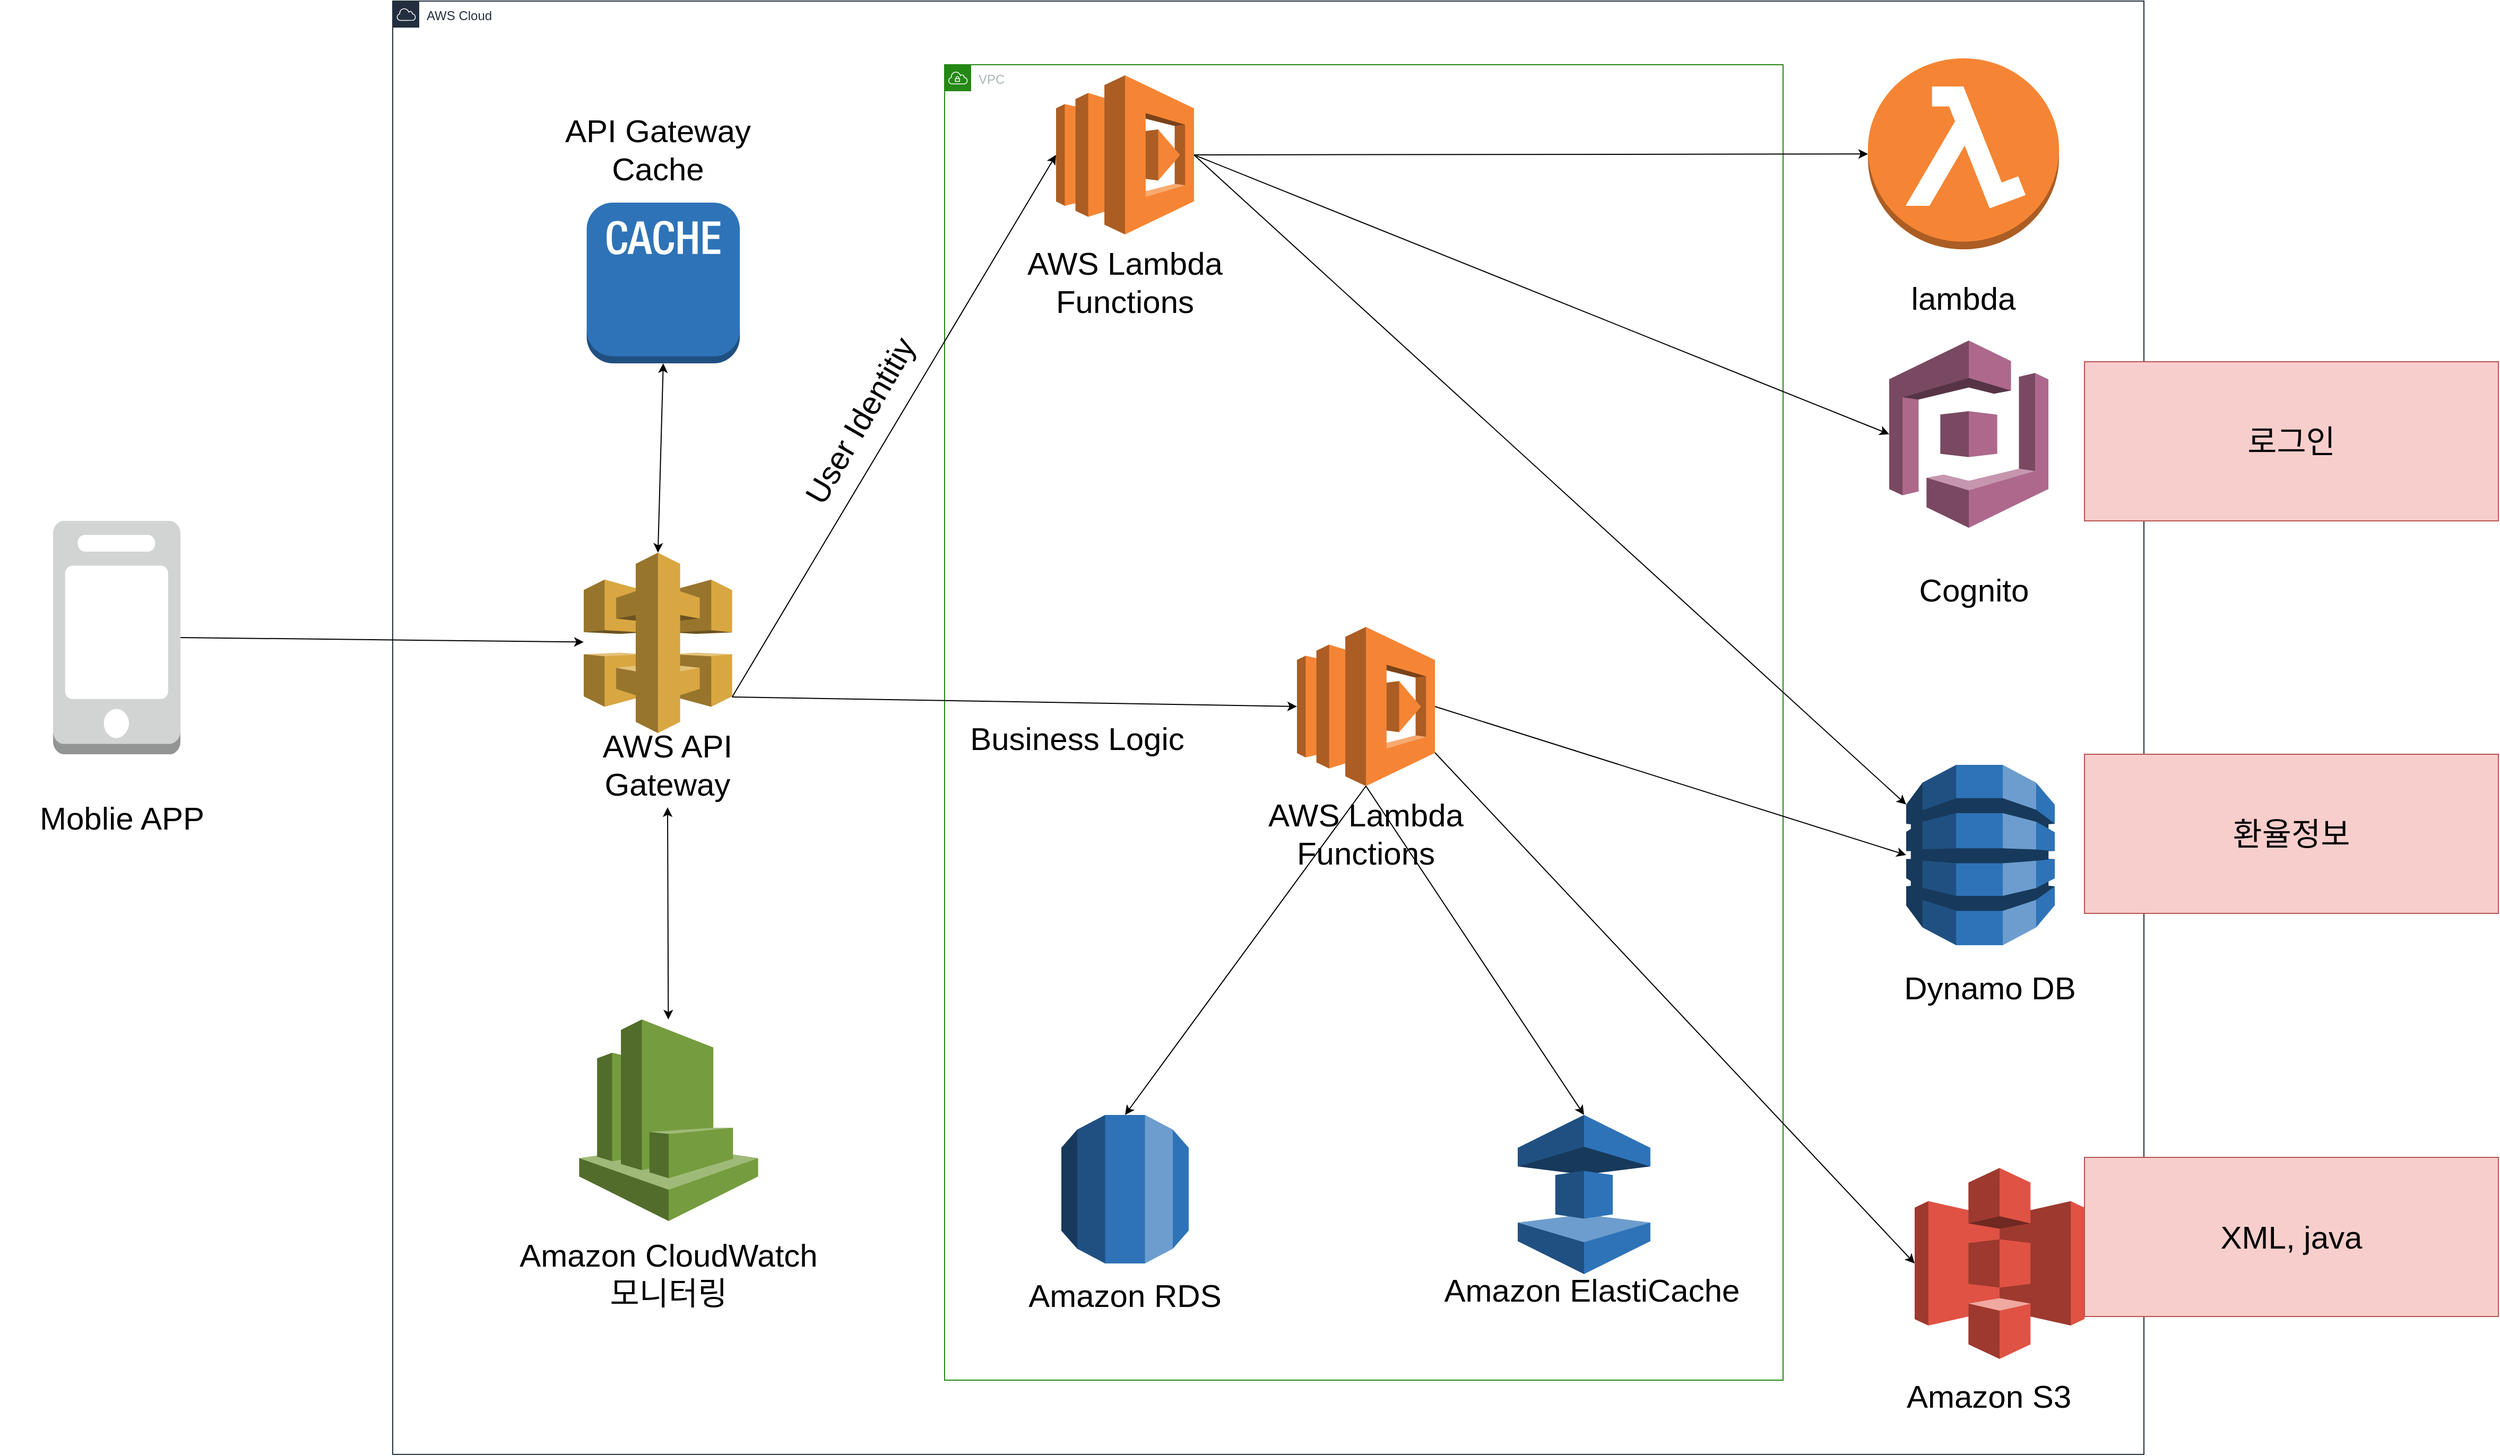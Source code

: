 <mxfile version="13.0.9" type="github"><diagram id="X-3FMuhZ6eNHyEjB3d10" name="Page-1"><mxGraphModel dx="3340" dy="2613" grid="1" gridSize="10" guides="1" tooltips="1" connect="1" arrows="1" fold="1" page="1" pageScale="1" pageWidth="827" pageHeight="1169" math="0" shadow="0"><root><mxCell id="0"/><mxCell id="1" parent="0"/><mxCell id="dWDHw6k-PX5ZHRnER9zp-1" value="AWS Cloud" style="points=[[0,0],[0.25,0],[0.5,0],[0.75,0],[1,0],[1,0.25],[1,0.5],[1,0.75],[1,1],[0.75,1],[0.5,1],[0.25,1],[0,1],[0,0.75],[0,0.5],[0,0.25]];outlineConnect=0;gradientColor=none;html=1;whiteSpace=wrap;fontSize=12;fontStyle=0;shape=mxgraph.aws4.group;grIcon=mxgraph.aws4.group_aws_cloud;strokeColor=#232F3E;fillColor=none;verticalAlign=top;align=left;spacingLeft=30;fontColor=#232F3E;dashed=0;" vertex="1" parent="1"><mxGeometry x="60" y="350" width="1650" height="1370" as="geometry"/></mxCell><mxCell id="dWDHw6k-PX5ZHRnER9zp-6" value="VPC" style="points=[[0,0],[0.25,0],[0.5,0],[0.75,0],[1,0],[1,0.25],[1,0.5],[1,0.75],[1,1],[0.75,1],[0.5,1],[0.25,1],[0,1],[0,0.75],[0,0.5],[0,0.25]];outlineConnect=0;gradientColor=none;html=1;whiteSpace=wrap;fontSize=12;fontStyle=0;shape=mxgraph.aws4.group;grIcon=mxgraph.aws4.group_vpc;strokeColor=#248814;fillColor=none;verticalAlign=top;align=left;spacingLeft=30;fontColor=#AAB7B8;dashed=0;" vertex="1" parent="1"><mxGeometry x="580" y="410" width="790" height="1240" as="geometry"/></mxCell><mxCell id="dWDHw6k-PX5ZHRnER9zp-7" value="" style="group" vertex="1" connectable="0" parent="1"><mxGeometry x="210" y="870" width="220" height="240" as="geometry"/></mxCell><mxCell id="dWDHw6k-PX5ZHRnER9zp-2" value="" style="outlineConnect=0;dashed=0;verticalLabelPosition=bottom;verticalAlign=top;align=center;html=1;shape=mxgraph.aws3.api_gateway;fillColor=#D9A741;gradientColor=none;fontSize=30;" vertex="1" parent="dWDHw6k-PX5ZHRnER9zp-7"><mxGeometry x="30" width="139.84" height="170" as="geometry"/></mxCell><mxCell id="dWDHw6k-PX5ZHRnER9zp-5" value="AWS API Gateway" style="text;html=1;strokeColor=none;fillColor=none;align=center;verticalAlign=middle;whiteSpace=wrap;rounded=0;fontSize=30;" vertex="1" parent="dWDHw6k-PX5ZHRnER9zp-7"><mxGeometry x="-1" y="160" width="220" height="80" as="geometry"/></mxCell><mxCell id="dWDHw6k-PX5ZHRnER9zp-8" value="" style="group" vertex="1" connectable="0" parent="1"><mxGeometry x="1450" y="425" width="180" height="230" as="geometry"/></mxCell><mxCell id="aYT_zz7BJw314V8VJd2y-9" value="" style="outlineConnect=0;dashed=0;verticalLabelPosition=bottom;verticalAlign=top;align=center;html=1;shape=mxgraph.aws3.lambda_function;fillColor=#F58534;gradientColor=none;" parent="dWDHw6k-PX5ZHRnER9zp-8" vertex="1"><mxGeometry y="-21" width="180" height="180" as="geometry"/></mxCell><mxCell id="aYT_zz7BJw314V8VJd2y-17" value="&lt;font style=&quot;font-size: 30px;&quot;&gt;lambda&lt;/font&gt;" style="text;html=1;strokeColor=none;fillColor=none;align=center;verticalAlign=middle;whiteSpace=wrap;rounded=0;fontSize=30;" parent="dWDHw6k-PX5ZHRnER9zp-8" vertex="1"><mxGeometry y="180" width="180" height="50" as="geometry"/></mxCell><mxCell id="dWDHw6k-PX5ZHRnER9zp-9" value="" style="group" vertex="1" connectable="0" parent="1"><mxGeometry x="1474" y="1450" width="180" height="240" as="geometry"/></mxCell><mxCell id="aYT_zz7BJw314V8VJd2y-10" value="" style="outlineConnect=0;dashed=0;verticalLabelPosition=bottom;verticalAlign=top;align=center;html=1;shape=mxgraph.aws3.s3;fillColor=#E05243;gradientColor=none;" parent="dWDHw6k-PX5ZHRnER9zp-9" vertex="1"><mxGeometry x="20" width="160" height="180" as="geometry"/></mxCell><mxCell id="aYT_zz7BJw314V8VJd2y-18" value="Amazon S3" style="text;html=1;strokeColor=none;fillColor=none;align=center;verticalAlign=middle;whiteSpace=wrap;rounded=0;fontSize=30;" parent="dWDHw6k-PX5ZHRnER9zp-9" vertex="1"><mxGeometry y="190" width="180" height="50" as="geometry"/></mxCell><mxCell id="dWDHw6k-PX5ZHRnER9zp-10" value="" style="group" vertex="1" connectable="0" parent="1"><mxGeometry x="1460" y="670" width="180" height="260" as="geometry"/></mxCell><mxCell id="aYT_zz7BJw314V8VJd2y-15" value="" style="outlineConnect=0;dashed=0;verticalLabelPosition=bottom;verticalAlign=top;align=center;html=1;shape=mxgraph.aws3.cognito;fillColor=#AD688B;gradientColor=none;" parent="dWDHw6k-PX5ZHRnER9zp-10" vertex="1"><mxGeometry x="10" width="150" height="176.5" as="geometry"/></mxCell><mxCell id="aYT_zz7BJw314V8VJd2y-19" value="&lt;font style=&quot;font-size: 30px&quot;&gt;Cognito&lt;/font&gt;" style="text;html=1;strokeColor=none;fillColor=none;align=center;verticalAlign=middle;whiteSpace=wrap;rounded=0;fontSize=30;" parent="dWDHw6k-PX5ZHRnER9zp-10" vertex="1"><mxGeometry y="210" width="180" height="50" as="geometry"/></mxCell><mxCell id="dWDHw6k-PX5ZHRnER9zp-14" value="" style="group" vertex="1" connectable="0" parent="1"><mxGeometry x="-310" y="840" width="230" height="315" as="geometry"/></mxCell><mxCell id="dWDHw6k-PX5ZHRnER9zp-12" value="" style="outlineConnect=0;dashed=0;verticalLabelPosition=bottom;verticalAlign=top;align=center;html=1;shape=mxgraph.aws3.mobile_client;fillColor=#D2D3D3;gradientColor=none;fontSize=30;" vertex="1" parent="dWDHw6k-PX5ZHRnER9zp-14"><mxGeometry x="50" width="120" height="220" as="geometry"/></mxCell><mxCell id="dWDHw6k-PX5ZHRnER9zp-13" value="Moblie APP" style="text;html=1;strokeColor=none;fillColor=none;align=center;verticalAlign=middle;whiteSpace=wrap;rounded=0;fontSize=30;" vertex="1" parent="dWDHw6k-PX5ZHRnER9zp-14"><mxGeometry y="245" width="230" height="70" as="geometry"/></mxCell><mxCell id="dWDHw6k-PX5ZHRnER9zp-17" value="" style="group" vertex="1" connectable="0" parent="1"><mxGeometry x="600" y="420" width="300" height="240" as="geometry"/></mxCell><mxCell id="dWDHw6k-PX5ZHRnER9zp-15" value="" style="outlineConnect=0;dashed=0;verticalLabelPosition=bottom;verticalAlign=top;align=center;html=1;shape=mxgraph.aws3.lambda;fillColor=#F58534;gradientColor=none;fontSize=30;" vertex="1" parent="dWDHw6k-PX5ZHRnER9zp-17"><mxGeometry x="85" width="130" height="150" as="geometry"/></mxCell><mxCell id="dWDHw6k-PX5ZHRnER9zp-16" value="AWS Lambda Functions" style="text;html=1;strokeColor=none;fillColor=none;align=center;verticalAlign=middle;whiteSpace=wrap;rounded=0;fontSize=30;" vertex="1" parent="dWDHw6k-PX5ZHRnER9zp-17"><mxGeometry y="150" width="300" height="90" as="geometry"/></mxCell><mxCell id="dWDHw6k-PX5ZHRnER9zp-18" value="" style="endArrow=classic;html=1;fontSize=30;exitX=1;exitY=0.5;exitDx=0;exitDy=0;exitPerimeter=0;" edge="1" parent="1" source="dWDHw6k-PX5ZHRnER9zp-12" target="dWDHw6k-PX5ZHRnER9zp-2"><mxGeometry width="50" height="50" relative="1" as="geometry"><mxPoint x="690" y="780" as="sourcePoint"/><mxPoint x="740" y="730" as="targetPoint"/></mxGeometry></mxCell><mxCell id="dWDHw6k-PX5ZHRnER9zp-21" value="" style="group" vertex="1" connectable="0" parent="1"><mxGeometry x="1450" y="1070" width="230" height="250" as="geometry"/></mxCell><mxCell id="dWDHw6k-PX5ZHRnER9zp-19" value="" style="outlineConnect=0;dashed=0;verticalLabelPosition=bottom;verticalAlign=top;align=center;html=1;shape=mxgraph.aws3.dynamo_db;fillColor=#2E73B8;gradientColor=none;fontSize=30;" vertex="1" parent="dWDHw6k-PX5ZHRnER9zp-21"><mxGeometry x="36" width="140" height="170" as="geometry"/></mxCell><mxCell id="dWDHw6k-PX5ZHRnER9zp-20" value="Dynamo DB" style="text;html=1;strokeColor=none;fillColor=none;align=center;verticalAlign=middle;whiteSpace=wrap;rounded=0;fontSize=30;" vertex="1" parent="dWDHw6k-PX5ZHRnER9zp-21"><mxGeometry y="170" width="230" height="80" as="geometry"/></mxCell><mxCell id="dWDHw6k-PX5ZHRnER9zp-23" value="" style="group" vertex="1" connectable="0" parent="1"><mxGeometry x="827" y="940" width="300" height="240" as="geometry"/></mxCell><mxCell id="dWDHw6k-PX5ZHRnER9zp-24" value="" style="outlineConnect=0;dashed=0;verticalLabelPosition=bottom;verticalAlign=top;align=center;html=1;shape=mxgraph.aws3.lambda;fillColor=#F58534;gradientColor=none;fontSize=30;" vertex="1" parent="dWDHw6k-PX5ZHRnER9zp-23"><mxGeometry x="85" width="130" height="150" as="geometry"/></mxCell><mxCell id="dWDHw6k-PX5ZHRnER9zp-25" value="AWS Lambda Functions" style="text;html=1;strokeColor=none;fillColor=none;align=center;verticalAlign=middle;whiteSpace=wrap;rounded=0;fontSize=30;" vertex="1" parent="dWDHw6k-PX5ZHRnER9zp-23"><mxGeometry y="150" width="300" height="90" as="geometry"/></mxCell><mxCell id="dWDHw6k-PX5ZHRnER9zp-27" value="" style="group" vertex="1" connectable="0" parent="1"><mxGeometry x="650" y="1400" width="200" height="210" as="geometry"/></mxCell><mxCell id="dWDHw6k-PX5ZHRnER9zp-22" value="" style="outlineConnect=0;dashed=0;verticalLabelPosition=bottom;verticalAlign=top;align=center;html=1;shape=mxgraph.aws3.rds;fillColor=#2E73B8;gradientColor=none;fontSize=30;" vertex="1" parent="dWDHw6k-PX5ZHRnER9zp-27"><mxGeometry x="40" width="120" height="140" as="geometry"/></mxCell><mxCell id="dWDHw6k-PX5ZHRnER9zp-26" value="Amazon RDS" style="text;html=1;strokeColor=none;fillColor=none;align=center;verticalAlign=middle;whiteSpace=wrap;rounded=0;fontSize=30;" vertex="1" parent="dWDHw6k-PX5ZHRnER9zp-27"><mxGeometry y="130" width="200" height="80" as="geometry"/></mxCell><mxCell id="dWDHw6k-PX5ZHRnER9zp-29" value="" style="endArrow=classic;html=1;fontSize=30;exitX=1;exitY=0.5;exitDx=0;exitDy=0;exitPerimeter=0;entryX=0;entryY=0.5;entryDx=0;entryDy=0;entryPerimeter=0;" edge="1" parent="1" source="dWDHw6k-PX5ZHRnER9zp-24" target="dWDHw6k-PX5ZHRnER9zp-19"><mxGeometry width="50" height="50" relative="1" as="geometry"><mxPoint x="1080" y="830" as="sourcePoint"/><mxPoint x="1130" y="780" as="targetPoint"/></mxGeometry></mxCell><mxCell id="dWDHw6k-PX5ZHRnER9zp-30" value="" style="endArrow=classic;html=1;fontSize=30;exitX=1;exitY=0.79;exitDx=0;exitDy=0;exitPerimeter=0;entryX=0;entryY=0.5;entryDx=0;entryDy=0;entryPerimeter=0;" edge="1" parent="1" source="dWDHw6k-PX5ZHRnER9zp-24" target="aYT_zz7BJw314V8VJd2y-10"><mxGeometry width="50" height="50" relative="1" as="geometry"><mxPoint x="1080" y="830" as="sourcePoint"/><mxPoint x="1130" y="780" as="targetPoint"/></mxGeometry></mxCell><mxCell id="dWDHw6k-PX5ZHRnER9zp-31" value="" style="endArrow=classic;html=1;fontSize=30;exitX=0.5;exitY=1;exitDx=0;exitDy=0;exitPerimeter=0;entryX=0.5;entryY=0;entryDx=0;entryDy=0;entryPerimeter=0;" edge="1" parent="1" source="dWDHw6k-PX5ZHRnER9zp-24" target="dWDHw6k-PX5ZHRnER9zp-22"><mxGeometry width="50" height="50" relative="1" as="geometry"><mxPoint x="1080" y="830" as="sourcePoint"/><mxPoint x="1130" y="780" as="targetPoint"/></mxGeometry></mxCell><mxCell id="dWDHw6k-PX5ZHRnER9zp-34" value="" style="group" vertex="1" connectable="0" parent="1"><mxGeometry x="1040" y="1400" width="300" height="200" as="geometry"/></mxCell><mxCell id="dWDHw6k-PX5ZHRnER9zp-32" value="" style="outlineConnect=0;dashed=0;verticalLabelPosition=bottom;verticalAlign=top;align=center;html=1;shape=mxgraph.aws3.elasticache;fillColor=#2E73B8;gradientColor=none;fontSize=30;" vertex="1" parent="dWDHw6k-PX5ZHRnER9zp-34"><mxGeometry x="80" width="125" height="150" as="geometry"/></mxCell><mxCell id="dWDHw6k-PX5ZHRnER9zp-33" value="Amazon ElastiCache" style="text;html=1;strokeColor=none;fillColor=none;align=center;verticalAlign=middle;whiteSpace=wrap;rounded=0;fontSize=30;" vertex="1" parent="dWDHw6k-PX5ZHRnER9zp-34"><mxGeometry y="130" width="300" height="70" as="geometry"/></mxCell><mxCell id="dWDHw6k-PX5ZHRnER9zp-35" value="" style="endArrow=classic;html=1;fontSize=30;exitX=0.5;exitY=0;exitDx=0;exitDy=0;entryX=0.5;entryY=0;entryDx=0;entryDy=0;entryPerimeter=0;" edge="1" parent="1" source="dWDHw6k-PX5ZHRnER9zp-25" target="dWDHw6k-PX5ZHRnER9zp-32"><mxGeometry width="50" height="50" relative="1" as="geometry"><mxPoint x="1080" y="830" as="sourcePoint"/><mxPoint x="1130" y="780" as="targetPoint"/></mxGeometry></mxCell><mxCell id="dWDHw6k-PX5ZHRnER9zp-39" value="" style="endArrow=classic;html=1;fontSize=30;entryX=0;entryY=0.5;entryDx=0;entryDy=0;entryPerimeter=0;exitX=1;exitY=0.8;exitDx=0;exitDy=0;exitPerimeter=0;" edge="1" parent="1" source="dWDHw6k-PX5ZHRnER9zp-2" target="dWDHw6k-PX5ZHRnER9zp-24"><mxGeometry width="50" height="50" relative="1" as="geometry"><mxPoint x="1080" y="830" as="sourcePoint"/><mxPoint x="1130" y="780" as="targetPoint"/></mxGeometry></mxCell><mxCell id="dWDHw6k-PX5ZHRnER9zp-40" value="" style="endArrow=classic;html=1;fontSize=30;entryX=0;entryY=0.5;entryDx=0;entryDy=0;entryPerimeter=0;exitX=1;exitY=0.8;exitDx=0;exitDy=0;exitPerimeter=0;" edge="1" parent="1" source="dWDHw6k-PX5ZHRnER9zp-2" target="dWDHw6k-PX5ZHRnER9zp-15"><mxGeometry width="50" height="50" relative="1" as="geometry"><mxPoint x="1080" y="830" as="sourcePoint"/><mxPoint x="1130" y="780" as="targetPoint"/></mxGeometry></mxCell><mxCell id="dWDHw6k-PX5ZHRnER9zp-41" value="" style="endArrow=classic;html=1;fontSize=30;exitX=1;exitY=0.5;exitDx=0;exitDy=0;exitPerimeter=0;" edge="1" parent="1" source="dWDHw6k-PX5ZHRnER9zp-15" target="aYT_zz7BJw314V8VJd2y-9"><mxGeometry width="50" height="50" relative="1" as="geometry"><mxPoint x="1080" y="830" as="sourcePoint"/><mxPoint x="1130" y="780" as="targetPoint"/></mxGeometry></mxCell><mxCell id="dWDHw6k-PX5ZHRnER9zp-42" value="" style="endArrow=classic;html=1;fontSize=30;exitX=1;exitY=0.5;exitDx=0;exitDy=0;exitPerimeter=0;entryX=0;entryY=0.5;entryDx=0;entryDy=0;entryPerimeter=0;" edge="1" parent="1" source="dWDHw6k-PX5ZHRnER9zp-15" target="aYT_zz7BJw314V8VJd2y-15"><mxGeometry width="50" height="50" relative="1" as="geometry"><mxPoint x="1080" y="830" as="sourcePoint"/><mxPoint x="1130" y="780" as="targetPoint"/></mxGeometry></mxCell><mxCell id="dWDHw6k-PX5ZHRnER9zp-43" value="" style="endArrow=classic;html=1;fontSize=30;exitX=1;exitY=0.5;exitDx=0;exitDy=0;exitPerimeter=0;entryX=0;entryY=0.22;entryDx=0;entryDy=0;entryPerimeter=0;" edge="1" parent="1" source="dWDHw6k-PX5ZHRnER9zp-15" target="dWDHw6k-PX5ZHRnER9zp-19"><mxGeometry width="50" height="50" relative="1" as="geometry"><mxPoint x="1080" y="830" as="sourcePoint"/><mxPoint x="1130" y="780" as="targetPoint"/></mxGeometry></mxCell><mxCell id="dWDHw6k-PX5ZHRnER9zp-49" value="" style="endArrow=classic;startArrow=classic;html=1;fontSize=30;entryX=0.5;entryY=1;entryDx=0;entryDy=0;exitX=0.5;exitY=0;exitDx=0;exitDy=0;exitPerimeter=0;entryPerimeter=0;" edge="1" parent="1" source="dWDHw6k-PX5ZHRnER9zp-2" target="dWDHw6k-PX5ZHRnER9zp-46"><mxGeometry width="50" height="50" relative="1" as="geometry"><mxPoint x="360" y="1330" as="sourcePoint"/><mxPoint x="410" y="1280" as="targetPoint"/></mxGeometry></mxCell><mxCell id="dWDHw6k-PX5ZHRnER9zp-50" value="" style="group" vertex="1" connectable="0" parent="1"><mxGeometry x="194.92" y="440" width="230" height="251.5" as="geometry"/></mxCell><mxCell id="dWDHw6k-PX5ZHRnER9zp-46" value="" style="outlineConnect=0;dashed=0;verticalLabelPosition=bottom;verticalAlign=top;align=center;html=1;shape=mxgraph.aws3.cache_node;fillColor=#2E73B8;gradientColor=none;fontSize=30;" vertex="1" parent="dWDHw6k-PX5ZHRnER9zp-50"><mxGeometry x="47.86" y="100" width="144.29" height="151.5" as="geometry"/></mxCell><mxCell id="dWDHw6k-PX5ZHRnER9zp-47" value="API Gateway Cache" style="text;html=1;strokeColor=none;fillColor=none;align=center;verticalAlign=middle;whiteSpace=wrap;rounded=0;fontSize=30;" vertex="1" parent="dWDHw6k-PX5ZHRnER9zp-50"><mxGeometry width="230" height="100" as="geometry"/></mxCell><mxCell id="dWDHw6k-PX5ZHRnER9zp-52" value="" style="endArrow=classic;startArrow=classic;html=1;fontSize=30;entryX=0.5;entryY=1;entryDx=0;entryDy=0;" edge="1" parent="1" source="dWDHw6k-PX5ZHRnER9zp-51" target="dWDHw6k-PX5ZHRnER9zp-5"><mxGeometry width="50" height="50" relative="1" as="geometry"><mxPoint x="360" y="1330" as="sourcePoint"/><mxPoint x="410" y="1280" as="targetPoint"/></mxGeometry></mxCell><mxCell id="dWDHw6k-PX5ZHRnER9zp-54" value="" style="group" vertex="1" connectable="0" parent="1"><mxGeometry x="175" y="1310" width="290" height="290" as="geometry"/></mxCell><mxCell id="dWDHw6k-PX5ZHRnER9zp-51" value="" style="outlineConnect=0;dashed=0;verticalLabelPosition=bottom;verticalAlign=top;align=center;html=1;shape=mxgraph.aws3.cloudwatch;fillColor=#759C3E;gradientColor=none;fontSize=30;" vertex="1" parent="dWDHw6k-PX5ZHRnER9zp-54"><mxGeometry x="60.72" width="168.55" height="190" as="geometry"/></mxCell><mxCell id="dWDHw6k-PX5ZHRnER9zp-53" value="Amazon CloudWatch 모니터링" style="text;html=1;strokeColor=none;fillColor=none;align=center;verticalAlign=middle;whiteSpace=wrap;rounded=0;fontSize=30;" vertex="1" parent="dWDHw6k-PX5ZHRnER9zp-54"><mxGeometry y="190" width="290" height="100" as="geometry"/></mxCell><mxCell id="dWDHw6k-PX5ZHRnER9zp-55" value="User Identitiy" style="text;html=1;strokeColor=none;fillColor=none;align=center;verticalAlign=middle;whiteSpace=wrap;rounded=0;fontSize=30;rotation=-60;" vertex="1" parent="1"><mxGeometry x="400" y="710" width="200" height="70" as="geometry"/></mxCell><mxCell id="dWDHw6k-PX5ZHRnER9zp-58" value="Business Logic" style="text;html=1;strokeColor=none;fillColor=none;align=center;verticalAlign=middle;whiteSpace=wrap;rounded=0;fontSize=30;" vertex="1" parent="1"><mxGeometry x="590" y="1010" width="230" height="70" as="geometry"/></mxCell><mxCell id="dWDHw6k-PX5ZHRnER9zp-66" value="로그인" style="text;html=1;strokeColor=#b85450;fillColor=#f8cecc;align=center;verticalAlign=middle;whiteSpace=wrap;rounded=0;fontSize=30;" vertex="1" parent="1"><mxGeometry x="1654" y="690" width="390" height="150" as="geometry"/></mxCell><mxCell id="dWDHw6k-PX5ZHRnER9zp-67" value="환율정보" style="text;html=1;strokeColor=#b85450;fillColor=#f8cecc;align=center;verticalAlign=middle;whiteSpace=wrap;rounded=0;fontSize=30;" vertex="1" parent="1"><mxGeometry x="1654" y="1060" width="390" height="150" as="geometry"/></mxCell><mxCell id="dWDHw6k-PX5ZHRnER9zp-68" value="XML, java" style="text;html=1;strokeColor=#b85450;fillColor=#f8cecc;align=center;verticalAlign=middle;whiteSpace=wrap;rounded=0;fontSize=30;" vertex="1" parent="1"><mxGeometry x="1654" y="1440" width="390" height="150" as="geometry"/></mxCell></root></mxGraphModel></diagram></mxfile>